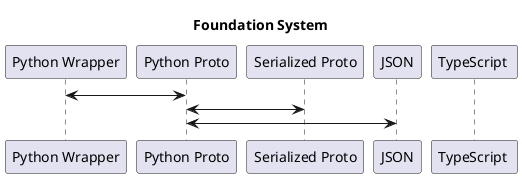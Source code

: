 @startuml

title Foundation System

participant "Python Wrapper" as py
participant "Python Proto" as pyproto
participant "Serialized Proto" as proto
participant "JSON" as json
participant "TypeScript "

py <-> pyproto
pyproto <-> proto
pyproto <-> json

@enduml